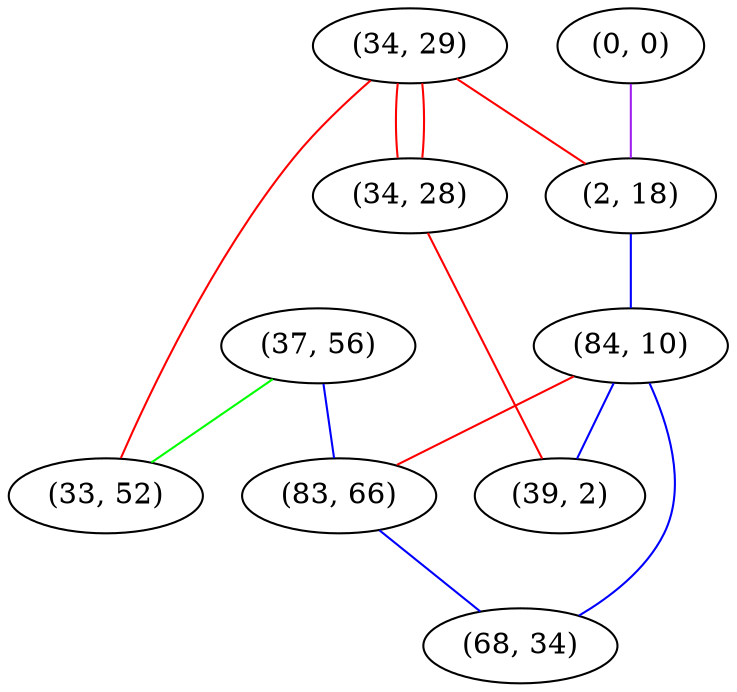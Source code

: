 graph "" {
"(34, 29)";
"(0, 0)";
"(34, 28)";
"(2, 18)";
"(37, 56)";
"(84, 10)";
"(83, 66)";
"(33, 52)";
"(68, 34)";
"(39, 2)";
"(34, 29)" -- "(34, 28)"  [color=red, key=0, weight=1];
"(34, 29)" -- "(34, 28)"  [color=red, key=1, weight=1];
"(34, 29)" -- "(33, 52)"  [color=red, key=0, weight=1];
"(34, 29)" -- "(2, 18)"  [color=red, key=0, weight=1];
"(0, 0)" -- "(2, 18)"  [color=purple, key=0, weight=4];
"(34, 28)" -- "(39, 2)"  [color=red, key=0, weight=1];
"(2, 18)" -- "(84, 10)"  [color=blue, key=0, weight=3];
"(37, 56)" -- "(83, 66)"  [color=blue, key=0, weight=3];
"(37, 56)" -- "(33, 52)"  [color=green, key=0, weight=2];
"(84, 10)" -- "(68, 34)"  [color=blue, key=0, weight=3];
"(84, 10)" -- "(83, 66)"  [color=red, key=0, weight=1];
"(84, 10)" -- "(39, 2)"  [color=blue, key=0, weight=3];
"(83, 66)" -- "(68, 34)"  [color=blue, key=0, weight=3];
}
